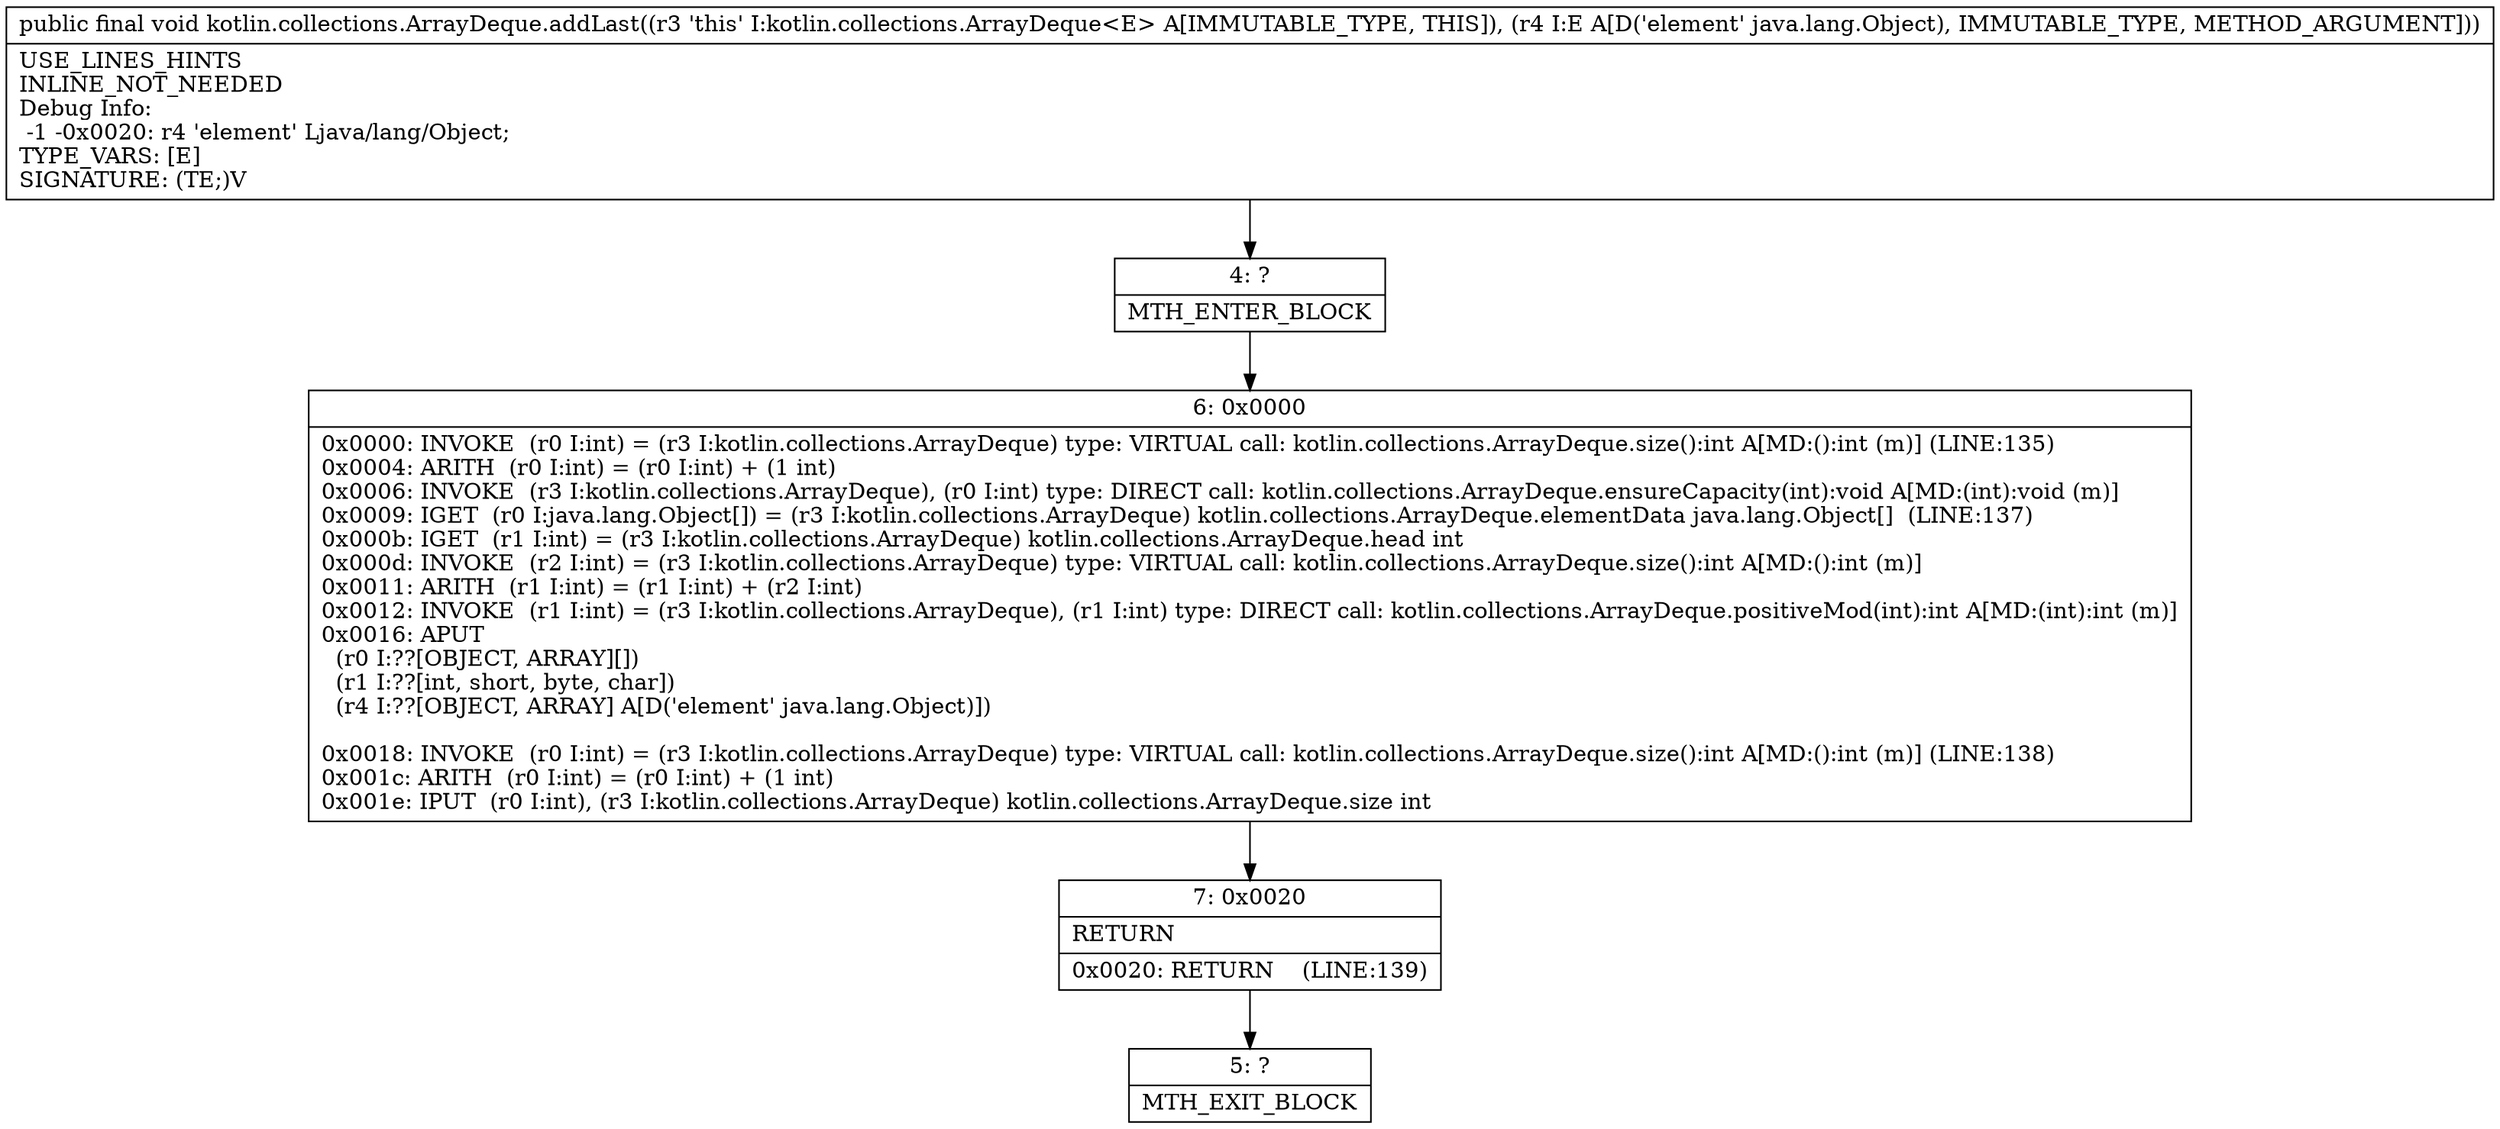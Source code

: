 digraph "CFG forkotlin.collections.ArrayDeque.addLast(Ljava\/lang\/Object;)V" {
Node_4 [shape=record,label="{4\:\ ?|MTH_ENTER_BLOCK\l}"];
Node_6 [shape=record,label="{6\:\ 0x0000|0x0000: INVOKE  (r0 I:int) = (r3 I:kotlin.collections.ArrayDeque) type: VIRTUAL call: kotlin.collections.ArrayDeque.size():int A[MD:():int (m)] (LINE:135)\l0x0004: ARITH  (r0 I:int) = (r0 I:int) + (1 int) \l0x0006: INVOKE  (r3 I:kotlin.collections.ArrayDeque), (r0 I:int) type: DIRECT call: kotlin.collections.ArrayDeque.ensureCapacity(int):void A[MD:(int):void (m)]\l0x0009: IGET  (r0 I:java.lang.Object[]) = (r3 I:kotlin.collections.ArrayDeque) kotlin.collections.ArrayDeque.elementData java.lang.Object[]  (LINE:137)\l0x000b: IGET  (r1 I:int) = (r3 I:kotlin.collections.ArrayDeque) kotlin.collections.ArrayDeque.head int \l0x000d: INVOKE  (r2 I:int) = (r3 I:kotlin.collections.ArrayDeque) type: VIRTUAL call: kotlin.collections.ArrayDeque.size():int A[MD:():int (m)]\l0x0011: ARITH  (r1 I:int) = (r1 I:int) + (r2 I:int) \l0x0012: INVOKE  (r1 I:int) = (r3 I:kotlin.collections.ArrayDeque), (r1 I:int) type: DIRECT call: kotlin.collections.ArrayDeque.positiveMod(int):int A[MD:(int):int (m)]\l0x0016: APUT  \l  (r0 I:??[OBJECT, ARRAY][])\l  (r1 I:??[int, short, byte, char])\l  (r4 I:??[OBJECT, ARRAY] A[D('element' java.lang.Object)])\l \l0x0018: INVOKE  (r0 I:int) = (r3 I:kotlin.collections.ArrayDeque) type: VIRTUAL call: kotlin.collections.ArrayDeque.size():int A[MD:():int (m)] (LINE:138)\l0x001c: ARITH  (r0 I:int) = (r0 I:int) + (1 int) \l0x001e: IPUT  (r0 I:int), (r3 I:kotlin.collections.ArrayDeque) kotlin.collections.ArrayDeque.size int \l}"];
Node_7 [shape=record,label="{7\:\ 0x0020|RETURN\l|0x0020: RETURN    (LINE:139)\l}"];
Node_5 [shape=record,label="{5\:\ ?|MTH_EXIT_BLOCK\l}"];
MethodNode[shape=record,label="{public final void kotlin.collections.ArrayDeque.addLast((r3 'this' I:kotlin.collections.ArrayDeque\<E\> A[IMMUTABLE_TYPE, THIS]), (r4 I:E A[D('element' java.lang.Object), IMMUTABLE_TYPE, METHOD_ARGUMENT]))  | USE_LINES_HINTS\lINLINE_NOT_NEEDED\lDebug Info:\l  \-1 \-0x0020: r4 'element' Ljava\/lang\/Object;\lTYPE_VARS: [E]\lSIGNATURE: (TE;)V\l}"];
MethodNode -> Node_4;Node_4 -> Node_6;
Node_6 -> Node_7;
Node_7 -> Node_5;
}


